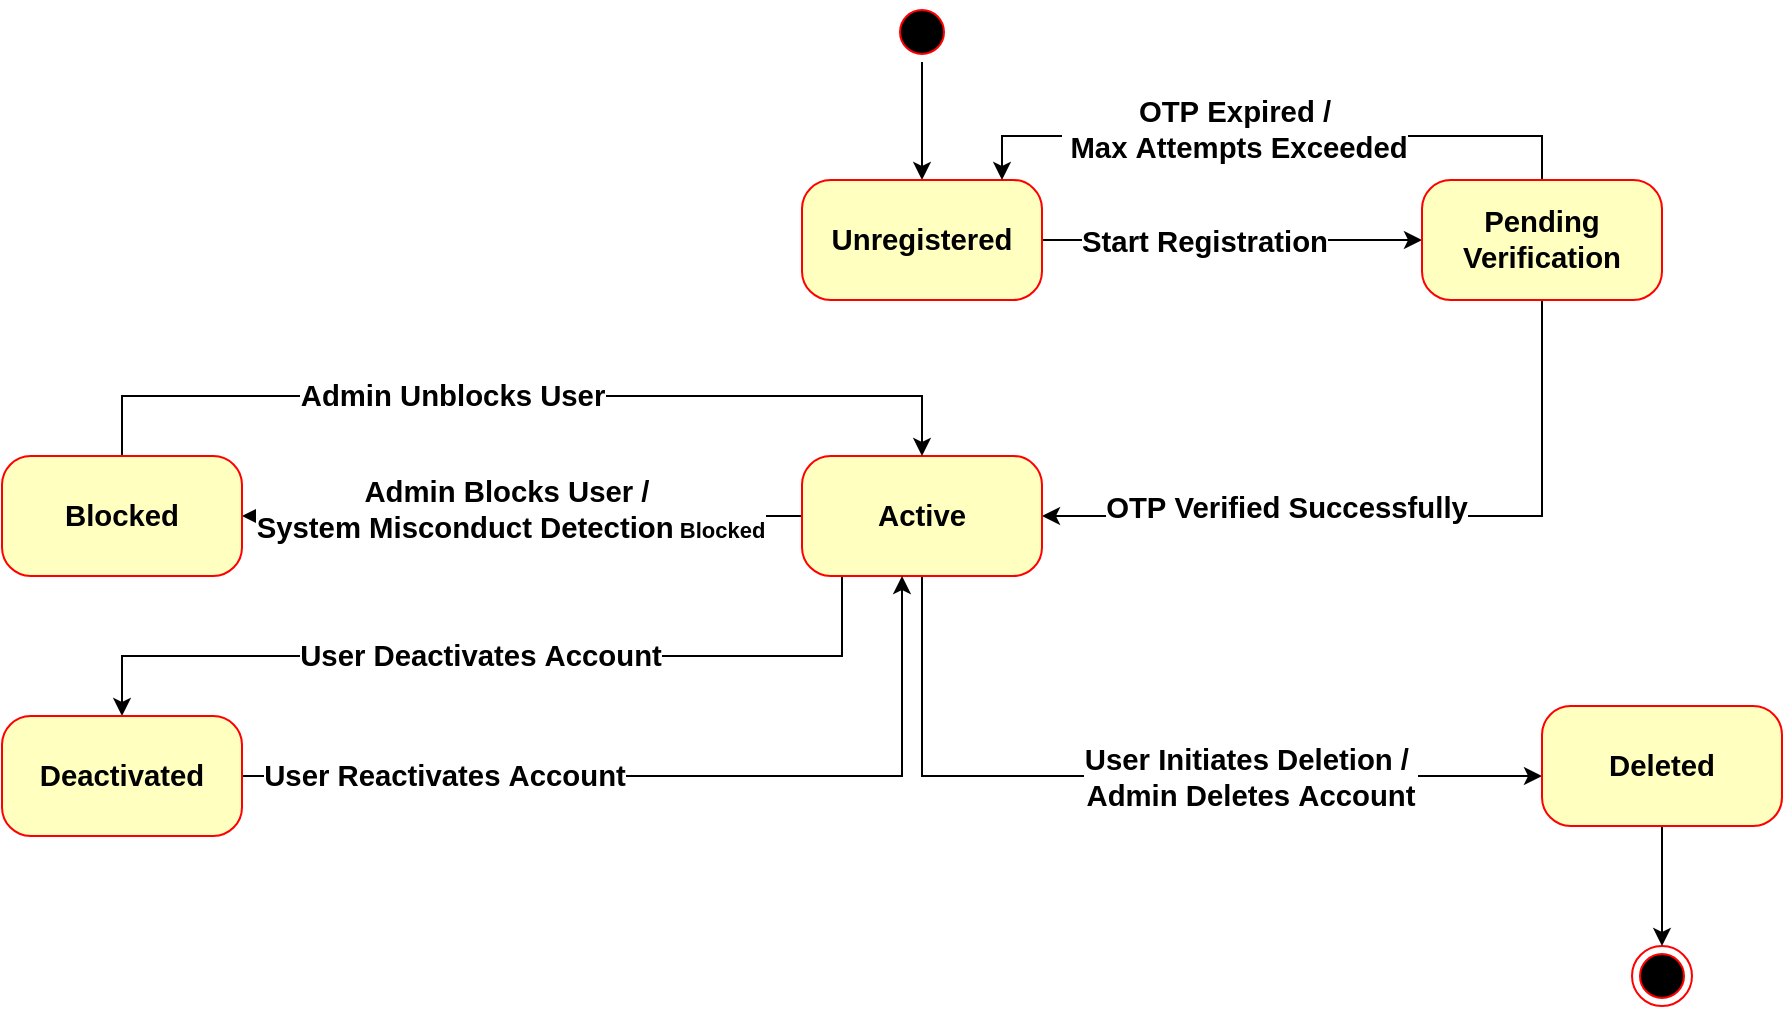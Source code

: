 <mxfile version="24.7.8">
  <diagram name="Page-1" id="58cdce13-f638-feb5-8d6f-7d28b1aa9fa0">
    <mxGraphModel dx="2395" dy="1518" grid="1" gridSize="10" guides="1" tooltips="1" connect="1" arrows="1" fold="1" page="1" pageScale="1" pageWidth="1100" pageHeight="850" background="none" math="0" shadow="0">
      <root>
        <mxCell id="0" />
        <mxCell id="1" parent="0" />
        <mxCell id="rnq6Tw5D8SAzEqQEOvFJ-12" style="edgeStyle=orthogonalEdgeStyle;rounded=0;orthogonalLoop=1;jettySize=auto;html=1;" edge="1" parent="1" source="rnq6Tw5D8SAzEqQEOvFJ-3" target="rnq6Tw5D8SAzEqQEOvFJ-6">
          <mxGeometry relative="1" as="geometry" />
        </mxCell>
        <mxCell id="rnq6Tw5D8SAzEqQEOvFJ-3" value="" style="ellipse;html=1;shape=startState;fillColor=#000000;strokeColor=#ff0000;rounded=1;shadow=0;comic=0;labelBackgroundColor=none;fontFamily=Verdana;fontSize=12;fontColor=#000000;align=center;direction=south;" vertex="1" parent="1">
          <mxGeometry x="-625" y="23" width="30" height="30" as="geometry" />
        </mxCell>
        <mxCell id="rnq6Tw5D8SAzEqQEOvFJ-5" value="" style="ellipse;html=1;shape=endState;fillColor=#000000;strokeColor=#ff0000;rounded=1;shadow=0;comic=0;labelBackgroundColor=none;fontFamily=Verdana;fontSize=12;fontColor=#000000;align=center;" vertex="1" parent="1">
          <mxGeometry x="-255" y="495" width="30" height="30" as="geometry" />
        </mxCell>
        <mxCell id="rnq6Tw5D8SAzEqQEOvFJ-19" style="edgeStyle=orthogonalEdgeStyle;rounded=0;orthogonalLoop=1;jettySize=auto;html=1;" edge="1" parent="1" source="rnq6Tw5D8SAzEqQEOvFJ-6" target="rnq6Tw5D8SAzEqQEOvFJ-7">
          <mxGeometry relative="1" as="geometry" />
        </mxCell>
        <mxCell id="rnq6Tw5D8SAzEqQEOvFJ-20" value="&lt;b&gt;&lt;span style=&quot;font-size: 11pt; font-family: Calibri, sans-serif;&quot;&gt;Start&amp;nbsp;Registration&lt;/span&gt;&lt;/b&gt;" style="edgeLabel;html=1;align=center;verticalAlign=middle;resizable=0;points=[];" vertex="1" connectable="0" parent="rnq6Tw5D8SAzEqQEOvFJ-19">
          <mxGeometry x="-0.145" y="-1" relative="1" as="geometry">
            <mxPoint as="offset" />
          </mxGeometry>
        </mxCell>
        <mxCell id="rnq6Tw5D8SAzEqQEOvFJ-6" value="&lt;strong&gt;&lt;span style=&quot;font-size:11.0pt;line-height:&lt;br/&gt;107%;font-family:&amp;quot;Calibri&amp;quot;,sans-serif;mso-ascii-theme-font:minor-latin;&lt;br/&gt;mso-fareast-font-family:Calibri;mso-fareast-theme-font:minor-latin;mso-hansi-theme-font:&lt;br/&gt;minor-latin;mso-bidi-font-family:Arial;mso-bidi-theme-font:minor-bidi;&lt;br/&gt;mso-ansi-language:EN-US;mso-fareast-language:EN-US;mso-bidi-language:AR-SA&quot;&gt;Unregistered&lt;/span&gt;&lt;/strong&gt;" style="rounded=1;whiteSpace=wrap;html=1;arcSize=24;fillColor=#ffffc0;strokeColor=#ff0000;shadow=0;comic=0;labelBackgroundColor=none;fontFamily=Verdana;fontSize=12;fontColor=#000000;align=center;" vertex="1" parent="1">
          <mxGeometry x="-670" y="112" width="120" height="60" as="geometry" />
        </mxCell>
        <mxCell id="rnq6Tw5D8SAzEqQEOvFJ-14" style="edgeStyle=orthogonalEdgeStyle;rounded=0;orthogonalLoop=1;jettySize=auto;html=1;" edge="1" parent="1" source="rnq6Tw5D8SAzEqQEOvFJ-7" target="rnq6Tw5D8SAzEqQEOvFJ-8">
          <mxGeometry relative="1" as="geometry">
            <Array as="points">
              <mxPoint x="-300" y="280" />
            </Array>
          </mxGeometry>
        </mxCell>
        <mxCell id="rnq6Tw5D8SAzEqQEOvFJ-15" value="&lt;span class=&quot;mord&quot;&gt;&lt;b&gt;&lt;span style=&quot;font-size:11.0pt;&lt;br/&gt;line-height:107%;font-family:&amp;quot;Calibri&amp;quot;,sans-serif;mso-ascii-theme-font:minor-latin;&lt;br/&gt;mso-fareast-font-family:Calibri;mso-fareast-theme-font:minor-latin;mso-hansi-theme-font:&lt;br/&gt;minor-latin;mso-bidi-font-family:Arial;mso-bidi-theme-font:minor-bidi;&lt;br/&gt;mso-ansi-language:EN-US;mso-fareast-language:EN-US;mso-bidi-language:AR-SA&quot;&gt;OTP&amp;nbsp;Verified&amp;nbsp;Successfully&lt;/span&gt;&lt;/b&gt;&lt;/span&gt;" style="edgeLabel;html=1;align=center;verticalAlign=middle;resizable=0;points=[];" vertex="1" connectable="0" parent="rnq6Tw5D8SAzEqQEOvFJ-14">
          <mxGeometry x="0.322" y="-4" relative="1" as="geometry">
            <mxPoint as="offset" />
          </mxGeometry>
        </mxCell>
        <mxCell id="rnq6Tw5D8SAzEqQEOvFJ-16" style="edgeStyle=orthogonalEdgeStyle;rounded=0;orthogonalLoop=1;jettySize=auto;html=1;" edge="1" parent="1" source="rnq6Tw5D8SAzEqQEOvFJ-7" target="rnq6Tw5D8SAzEqQEOvFJ-6">
          <mxGeometry relative="1" as="geometry">
            <Array as="points">
              <mxPoint x="-300" y="90" />
              <mxPoint x="-570" y="90" />
            </Array>
          </mxGeometry>
        </mxCell>
        <mxCell id="rnq6Tw5D8SAzEqQEOvFJ-17" value="&lt;span class=&quot;mord&quot;&gt;&lt;b&gt;&lt;span style=&quot;font-size:11.0pt;&lt;br/&gt;line-height:107%;font-family:&amp;quot;Calibri&amp;quot;,sans-serif;mso-ascii-theme-font:minor-latin;&lt;br/&gt;mso-fareast-font-family:Calibri;mso-fareast-theme-font:minor-latin;mso-hansi-theme-font:&lt;br/&gt;minor-latin;mso-bidi-font-family:Arial;mso-bidi-theme-font:minor-bidi;&lt;br/&gt;mso-ansi-language:EN-US;mso-fareast-language:EN-US;mso-bidi-language:AR-SA&quot;&gt;OTP&amp;nbsp;Expired&amp;nbsp;/&lt;/span&gt;&lt;/b&gt;&lt;/span&gt;&lt;div&gt;&lt;span class=&quot;mord&quot;&gt;&lt;b&gt;&lt;span style=&quot;font-size:11.0pt;&lt;br/&gt;line-height:107%;font-family:&amp;quot;Calibri&amp;quot;,sans-serif;mso-ascii-theme-font:minor-latin;&lt;br/&gt;mso-fareast-font-family:Calibri;mso-fareast-theme-font:minor-latin;mso-hansi-theme-font:&lt;br/&gt;minor-latin;mso-bidi-font-family:Arial;mso-bidi-theme-font:minor-bidi;&lt;br/&gt;mso-ansi-language:EN-US;mso-fareast-language:EN-US;mso-bidi-language:AR-SA&quot;&gt;&amp;nbsp;Max&amp;nbsp;Attempts&amp;nbsp;Exceeded&lt;/span&gt;&lt;/b&gt;&lt;/span&gt;&lt;/div&gt;" style="edgeLabel;html=1;align=center;verticalAlign=middle;resizable=0;points=[];" vertex="1" connectable="0" parent="rnq6Tw5D8SAzEqQEOvFJ-16">
          <mxGeometry x="0.127" y="-3" relative="1" as="geometry">
            <mxPoint x="1" as="offset" />
          </mxGeometry>
        </mxCell>
        <mxCell id="rnq6Tw5D8SAzEqQEOvFJ-7" value="&lt;strong&gt;&lt;span style=&quot;font-size:11.0pt;line-height:&lt;br/&gt;107%;font-family:&amp;quot;Calibri&amp;quot;,sans-serif;mso-ascii-theme-font:minor-latin;&lt;br/&gt;mso-fareast-font-family:Calibri;mso-fareast-theme-font:minor-latin;mso-hansi-theme-font:&lt;br/&gt;minor-latin;mso-bidi-font-family:Arial;mso-bidi-theme-font:minor-bidi;&lt;br/&gt;mso-ansi-language:EN-US;mso-fareast-language:EN-US;mso-bidi-language:AR-SA&quot;&gt;Pending&lt;br/&gt;Verification&lt;/span&gt;&lt;/strong&gt;" style="rounded=1;whiteSpace=wrap;html=1;arcSize=24;fillColor=#ffffc0;strokeColor=#ff0000;shadow=0;comic=0;labelBackgroundColor=none;fontFamily=Verdana;fontSize=12;fontColor=#000000;align=center;" vertex="1" parent="1">
          <mxGeometry x="-360" y="112" width="120" height="60" as="geometry" />
        </mxCell>
        <mxCell id="rnq6Tw5D8SAzEqQEOvFJ-21" style="edgeStyle=orthogonalEdgeStyle;rounded=0;orthogonalLoop=1;jettySize=auto;html=1;" edge="1" parent="1" source="rnq6Tw5D8SAzEqQEOvFJ-8" target="rnq6Tw5D8SAzEqQEOvFJ-9">
          <mxGeometry relative="1" as="geometry" />
        </mxCell>
        <mxCell id="rnq6Tw5D8SAzEqQEOvFJ-22" value="&lt;span class=&quot;mord&quot;&gt;&lt;b&gt;&lt;span style=&quot;font-size:11.0pt;&lt;br/&gt;line-height:107%;font-family:&amp;quot;Calibri&amp;quot;,sans-serif;mso-ascii-theme-font:minor-latin;&lt;br/&gt;mso-fareast-font-family:Calibri;mso-fareast-theme-font:minor-latin;mso-hansi-theme-font:&lt;br/&gt;minor-latin;mso-bidi-font-family:Arial;mso-bidi-theme-font:minor-bidi;&lt;br/&gt;mso-ansi-language:EN-US;mso-fareast-language:EN-US;mso-bidi-language:AR-SA&quot;&gt;Admin&amp;nbsp;Blocks&amp;nbsp;User&amp;nbsp;/&amp;nbsp;&lt;/span&gt;&lt;/b&gt;&lt;/span&gt;&lt;div&gt;&lt;span class=&quot;mord&quot;&gt;&lt;b&gt;&lt;span style=&quot;font-size:11.0pt;&lt;br/&gt;line-height:107%;font-family:&amp;quot;Calibri&amp;quot;,sans-serif;mso-ascii-theme-font:minor-latin;&lt;br/&gt;mso-fareast-font-family:Calibri;mso-fareast-theme-font:minor-latin;mso-hansi-theme-font:&lt;br/&gt;minor-latin;mso-bidi-font-family:Arial;mso-bidi-theme-font:minor-bidi;&lt;br/&gt;mso-ansi-language:EN-US;mso-fareast-language:EN-US;mso-bidi-language:AR-SA&quot;&gt;System&amp;nbsp;Misconduct&amp;nbsp;Detection&lt;/span&gt;&lt;/b&gt;&lt;/span&gt;&lt;span class=&quot;vlist-s&quot;&gt;&lt;span style=&quot;min-width: 1.469em&quot;&gt;&lt;b&gt;&lt;span style=&quot;font-size:11.0pt;&lt;br/&gt;line-height:107%;font-family:&amp;quot;Calibri&amp;quot;,sans-serif;mso-ascii-theme-font:minor-latin;&lt;br/&gt;mso-fareast-font-family:Calibri;mso-fareast-theme-font:minor-latin;mso-hansi-theme-font:&lt;br/&gt;minor-latin;mso-bidi-font-family:Arial;mso-bidi-theme-font:minor-bidi;&lt;br/&gt;mso-ansi-language:EN-US;mso-fareast-language:EN-US;mso-bidi-language:AR-SA&quot;&gt;&lt;/span&gt;​&lt;/b&gt;&lt;/span&gt;&lt;/span&gt;&lt;strong&gt;&lt;span style=&quot;font-size:11.0pt;line-height:107%;font-family:&amp;quot;Calibri&amp;quot;,sans-serif;&lt;br/&gt;mso-ascii-theme-font:minor-latin;mso-fareast-font-family:Calibri;mso-fareast-theme-font:&lt;br/&gt;minor-latin;mso-hansi-theme-font:minor-latin;mso-bidi-font-family:Arial;&lt;br/&gt;mso-bidi-theme-font:minor-bidi;mso-ansi-language:EN-US;mso-fareast-language:&lt;br/&gt;EN-US;mso-bidi-language:AR-SA&quot;&gt;&lt;/span&gt; Blocked&lt;/strong&gt;&lt;/div&gt;" style="edgeLabel;html=1;align=center;verticalAlign=middle;resizable=0;points=[];" vertex="1" connectable="0" parent="rnq6Tw5D8SAzEqQEOvFJ-21">
          <mxGeometry x="0.042" y="-3" relative="1" as="geometry">
            <mxPoint as="offset" />
          </mxGeometry>
        </mxCell>
        <mxCell id="rnq6Tw5D8SAzEqQEOvFJ-25" style="edgeStyle=orthogonalEdgeStyle;rounded=0;orthogonalLoop=1;jettySize=auto;html=1;" edge="1" parent="1" source="rnq6Tw5D8SAzEqQEOvFJ-8" target="rnq6Tw5D8SAzEqQEOvFJ-10">
          <mxGeometry relative="1" as="geometry">
            <Array as="points">
              <mxPoint x="-650" y="350" />
              <mxPoint x="-1010" y="350" />
            </Array>
          </mxGeometry>
        </mxCell>
        <mxCell id="rnq6Tw5D8SAzEqQEOvFJ-26" value="&lt;span class=&quot;mord&quot;&gt;&lt;b&gt;&lt;span style=&quot;font-size:11.0pt;&lt;br/&gt;line-height:107%;font-family:&amp;quot;Calibri&amp;quot;,sans-serif;mso-ascii-theme-font:minor-latin;&lt;br/&gt;mso-fareast-font-family:Calibri;mso-fareast-theme-font:minor-latin;mso-hansi-theme-font:&lt;br/&gt;minor-latin;mso-bidi-font-family:Arial;mso-bidi-theme-font:minor-bidi;&lt;br/&gt;mso-ansi-language:EN-US;mso-fareast-language:EN-US;mso-bidi-language:AR-SA&quot;&gt;User&amp;nbsp;Deactivates&amp;nbsp;Account&lt;/span&gt;&lt;/b&gt;&lt;/span&gt;" style="edgeLabel;html=1;align=center;verticalAlign=middle;resizable=0;points=[];" vertex="1" connectable="0" parent="rnq6Tw5D8SAzEqQEOvFJ-25">
          <mxGeometry x="0.415" y="2" relative="1" as="geometry">
            <mxPoint x="83" y="-2" as="offset" />
          </mxGeometry>
        </mxCell>
        <mxCell id="rnq6Tw5D8SAzEqQEOvFJ-29" style="edgeStyle=orthogonalEdgeStyle;rounded=0;orthogonalLoop=1;jettySize=auto;html=1;" edge="1" parent="1" source="rnq6Tw5D8SAzEqQEOvFJ-8" target="rnq6Tw5D8SAzEqQEOvFJ-11">
          <mxGeometry relative="1" as="geometry">
            <Array as="points">
              <mxPoint x="-610" y="410" />
            </Array>
          </mxGeometry>
        </mxCell>
        <mxCell id="rnq6Tw5D8SAzEqQEOvFJ-30" value="&lt;span class=&quot;mord&quot;&gt;&lt;b&gt;&lt;span style=&quot;font-size:11.0pt;&lt;br/&gt;line-height:107%;font-family:&amp;quot;Calibri&amp;quot;,sans-serif;mso-ascii-theme-font:minor-latin;&lt;br/&gt;mso-fareast-font-family:Calibri;mso-fareast-theme-font:minor-latin;mso-hansi-theme-font:&lt;br/&gt;minor-latin;mso-bidi-font-family:Arial;mso-bidi-theme-font:minor-bidi;&lt;br/&gt;mso-ansi-language:EN-US;mso-fareast-language:EN-US;mso-bidi-language:AR-SA&quot;&gt;User&amp;nbsp;Initiates&amp;nbsp;Deletion&amp;nbsp;/&amp;nbsp;&lt;/span&gt;&lt;/b&gt;&lt;/span&gt;&lt;div&gt;&lt;span class=&quot;mord&quot;&gt;&lt;b&gt;&lt;span style=&quot;font-size:11.0pt;&lt;br/&gt;line-height:107%;font-family:&amp;quot;Calibri&amp;quot;,sans-serif;mso-ascii-theme-font:minor-latin;&lt;br/&gt;mso-fareast-font-family:Calibri;mso-fareast-theme-font:minor-latin;mso-hansi-theme-font:&lt;br/&gt;minor-latin;mso-bidi-font-family:Arial;mso-bidi-theme-font:minor-bidi;&lt;br/&gt;mso-ansi-language:EN-US;mso-fareast-language:EN-US;mso-bidi-language:AR-SA&quot;&gt;Admin&amp;nbsp;Deletes&amp;nbsp;Account&lt;/span&gt;&lt;/b&gt;&lt;/span&gt;&lt;span class=&quot;vlist-s&quot;&gt;&lt;span style=&quot;min-width: 1.469em&quot;&gt;&lt;b&gt;&lt;span style=&quot;font-size:11.0pt;&lt;br/&gt;line-height:107%;font-family:&amp;quot;Calibri&amp;quot;,sans-serif;mso-ascii-theme-font:minor-latin;&lt;br/&gt;mso-fareast-font-family:Calibri;mso-fareast-theme-font:minor-latin;mso-hansi-theme-font:&lt;br/&gt;minor-latin;mso-bidi-font-family:Arial;mso-bidi-theme-font:minor-bidi;&lt;br/&gt;mso-ansi-language:EN-US;mso-fareast-language:EN-US;mso-bidi-language:AR-SA&quot;&gt;&lt;/span&gt;​&lt;/b&gt;&lt;/span&gt;&lt;/span&gt;&lt;/div&gt;" style="edgeLabel;html=1;align=center;verticalAlign=middle;resizable=0;points=[];" vertex="1" connectable="0" parent="rnq6Tw5D8SAzEqQEOvFJ-29">
          <mxGeometry x="0.287" y="-1" relative="1" as="geometry">
            <mxPoint as="offset" />
          </mxGeometry>
        </mxCell>
        <mxCell id="rnq6Tw5D8SAzEqQEOvFJ-8" value="&lt;strong&gt;&lt;span style=&quot;font-size:11.0pt;line-height:&lt;br/&gt;107%;font-family:&amp;quot;Calibri&amp;quot;,sans-serif;mso-ascii-theme-font:minor-latin;&lt;br/&gt;mso-fareast-font-family:Calibri;mso-fareast-theme-font:minor-latin;mso-hansi-theme-font:&lt;br/&gt;minor-latin;mso-bidi-font-family:Arial;mso-bidi-theme-font:minor-bidi;&lt;br/&gt;mso-ansi-language:EN-US;mso-fareast-language:EN-US;mso-bidi-language:AR-SA&quot;&gt;Active&lt;/span&gt;&lt;/strong&gt;" style="rounded=1;whiteSpace=wrap;html=1;arcSize=24;fillColor=#ffffc0;strokeColor=#ff0000;shadow=0;comic=0;labelBackgroundColor=none;fontFamily=Verdana;fontSize=12;fontColor=#000000;align=center;" vertex="1" parent="1">
          <mxGeometry x="-670" y="250" width="120" height="60" as="geometry" />
        </mxCell>
        <mxCell id="rnq6Tw5D8SAzEqQEOvFJ-23" style="edgeStyle=orthogonalEdgeStyle;rounded=0;orthogonalLoop=1;jettySize=auto;html=1;" edge="1" parent="1" source="rnq6Tw5D8SAzEqQEOvFJ-9" target="rnq6Tw5D8SAzEqQEOvFJ-8">
          <mxGeometry relative="1" as="geometry">
            <Array as="points">
              <mxPoint x="-1010" y="220" />
              <mxPoint x="-610" y="220" />
            </Array>
          </mxGeometry>
        </mxCell>
        <mxCell id="rnq6Tw5D8SAzEqQEOvFJ-24" value="&lt;span class=&quot;mord&quot;&gt;&lt;b&gt;&lt;span style=&quot;font-size:11.0pt;&lt;br/&gt;line-height:107%;font-family:&amp;quot;Calibri&amp;quot;,sans-serif;mso-ascii-theme-font:minor-latin;&lt;br/&gt;mso-fareast-font-family:Calibri;mso-fareast-theme-font:minor-latin;mso-hansi-theme-font:&lt;br/&gt;minor-latin;mso-bidi-font-family:Arial;mso-bidi-theme-font:minor-bidi;&lt;br/&gt;mso-ansi-language:EN-US;mso-fareast-language:EN-US;mso-bidi-language:AR-SA&quot;&gt;Admin&amp;nbsp;Unblocks&amp;nbsp;User&lt;/span&gt;&lt;/b&gt;&lt;/span&gt;&lt;span class=&quot;vlist-s&quot;&gt;&lt;span style=&quot;min-width: 1.469em&quot;&gt;&lt;b&gt;&lt;span style=&quot;font-size:11.0pt;&lt;br/&gt;line-height:107%;font-family:&amp;quot;Calibri&amp;quot;,sans-serif;mso-ascii-theme-font:minor-latin;&lt;br/&gt;mso-fareast-font-family:Calibri;mso-fareast-theme-font:minor-latin;mso-hansi-theme-font:&lt;br/&gt;minor-latin;mso-bidi-font-family:Arial;mso-bidi-theme-font:minor-bidi;&lt;br/&gt;mso-ansi-language:EN-US;mso-fareast-language:EN-US;mso-bidi-language:AR-SA&quot;&gt;&lt;/span&gt;​&lt;/b&gt;&lt;/span&gt;&lt;/span&gt;&lt;strong&gt;&lt;span style=&quot;font-size:11.0pt;line-height:107%;font-family:&amp;quot;Calibri&amp;quot;,sans-serif;&lt;br/&gt;mso-ascii-theme-font:minor-latin;mso-fareast-font-family:Calibri;mso-fareast-theme-font:&lt;br/&gt;minor-latin;mso-hansi-theme-font:minor-latin;mso-bidi-font-family:Arial;&lt;br/&gt;mso-bidi-theme-font:minor-bidi;mso-ansi-language:EN-US;mso-fareast-language:&lt;br/&gt;EN-US;mso-bidi-language:AR-SA&quot;&gt;&lt;/span&gt;&lt;/strong&gt;" style="edgeLabel;html=1;align=center;verticalAlign=middle;resizable=0;points=[];" vertex="1" connectable="0" parent="rnq6Tw5D8SAzEqQEOvFJ-23">
          <mxGeometry x="-0.152" relative="1" as="geometry">
            <mxPoint as="offset" />
          </mxGeometry>
        </mxCell>
        <mxCell id="rnq6Tw5D8SAzEqQEOvFJ-9" value="&lt;strong&gt;&lt;span style=&quot;font-size:11.0pt;line-height:&lt;br/&gt;107%;font-family:&amp;quot;Calibri&amp;quot;,sans-serif;mso-ascii-theme-font:minor-latin;&lt;br/&gt;mso-fareast-font-family:Calibri;mso-fareast-theme-font:minor-latin;mso-hansi-theme-font:&lt;br/&gt;minor-latin;mso-bidi-font-family:Arial;mso-bidi-theme-font:minor-bidi;&lt;br/&gt;mso-ansi-language:EN-US;mso-fareast-language:EN-US;mso-bidi-language:AR-SA&quot;&gt;Blocked&lt;/span&gt;&lt;/strong&gt;" style="rounded=1;whiteSpace=wrap;html=1;arcSize=24;fillColor=#ffffc0;strokeColor=#ff0000;shadow=0;comic=0;labelBackgroundColor=none;fontFamily=Verdana;fontSize=12;fontColor=#000000;align=center;" vertex="1" parent="1">
          <mxGeometry x="-1070" y="250" width="120" height="60" as="geometry" />
        </mxCell>
        <mxCell id="rnq6Tw5D8SAzEqQEOvFJ-27" style="edgeStyle=orthogonalEdgeStyle;rounded=0;orthogonalLoop=1;jettySize=auto;html=1;" edge="1" parent="1" source="rnq6Tw5D8SAzEqQEOvFJ-10" target="rnq6Tw5D8SAzEqQEOvFJ-8">
          <mxGeometry relative="1" as="geometry">
            <Array as="points">
              <mxPoint x="-620" y="410" />
            </Array>
          </mxGeometry>
        </mxCell>
        <mxCell id="rnq6Tw5D8SAzEqQEOvFJ-28" value="&lt;span class=&quot;mord&quot;&gt;&lt;b&gt;&lt;span style=&quot;font-size:11.0pt;&lt;br/&gt;line-height:107%;font-family:&amp;quot;Calibri&amp;quot;,sans-serif;mso-ascii-theme-font:minor-latin;&lt;br/&gt;mso-fareast-font-family:Calibri;mso-fareast-theme-font:minor-latin;mso-hansi-theme-font:&lt;br/&gt;minor-latin;mso-bidi-font-family:Arial;mso-bidi-theme-font:minor-bidi;&lt;br/&gt;mso-ansi-language:EN-US;mso-fareast-language:EN-US;mso-bidi-language:AR-SA&quot;&gt;User&amp;nbsp;Reactivates&amp;nbsp;Account&lt;/span&gt;&lt;/b&gt;&lt;/span&gt;" style="edgeLabel;html=1;align=center;verticalAlign=middle;resizable=0;points=[];" vertex="1" connectable="0" parent="rnq6Tw5D8SAzEqQEOvFJ-27">
          <mxGeometry x="-0.032" y="-4" relative="1" as="geometry">
            <mxPoint x="-107" y="-4" as="offset" />
          </mxGeometry>
        </mxCell>
        <mxCell id="rnq6Tw5D8SAzEqQEOvFJ-10" value="&lt;strong&gt;&lt;span style=&quot;font-size:11.0pt;line-height:&lt;br/&gt;107%;font-family:&amp;quot;Calibri&amp;quot;,sans-serif;mso-ascii-theme-font:minor-latin;&lt;br/&gt;mso-fareast-font-family:Calibri;mso-fareast-theme-font:minor-latin;mso-hansi-theme-font:&lt;br/&gt;minor-latin;mso-bidi-font-family:Arial;mso-bidi-theme-font:minor-bidi;&lt;br/&gt;mso-ansi-language:EN-US;mso-fareast-language:EN-US;mso-bidi-language:AR-SA&quot;&gt;Deactivated&lt;/span&gt;&lt;/strong&gt;" style="rounded=1;whiteSpace=wrap;html=1;arcSize=24;fillColor=#ffffc0;strokeColor=#ff0000;shadow=0;comic=0;labelBackgroundColor=none;fontFamily=Verdana;fontSize=12;fontColor=#000000;align=center;" vertex="1" parent="1">
          <mxGeometry x="-1070" y="380" width="120" height="60" as="geometry" />
        </mxCell>
        <mxCell id="rnq6Tw5D8SAzEqQEOvFJ-31" style="edgeStyle=orthogonalEdgeStyle;rounded=0;orthogonalLoop=1;jettySize=auto;html=1;" edge="1" parent="1" source="rnq6Tw5D8SAzEqQEOvFJ-11" target="rnq6Tw5D8SAzEqQEOvFJ-5">
          <mxGeometry relative="1" as="geometry" />
        </mxCell>
        <mxCell id="rnq6Tw5D8SAzEqQEOvFJ-11" value="&lt;strong&gt;&lt;span style=&quot;font-size:11.0pt;line-height:&lt;br/&gt;107%;font-family:&amp;quot;Calibri&amp;quot;,sans-serif;mso-ascii-theme-font:minor-latin;&lt;br/&gt;mso-fareast-font-family:Calibri;mso-fareast-theme-font:minor-latin;mso-hansi-theme-font:&lt;br/&gt;minor-latin;mso-bidi-font-family:Arial;mso-bidi-theme-font:minor-bidi;&lt;br/&gt;mso-ansi-language:EN-US;mso-fareast-language:EN-US;mso-bidi-language:AR-SA&quot;&gt;Deleted&lt;/span&gt;&lt;/strong&gt;" style="rounded=1;whiteSpace=wrap;html=1;arcSize=24;fillColor=#ffffc0;strokeColor=#ff0000;shadow=0;comic=0;labelBackgroundColor=none;fontFamily=Verdana;fontSize=12;fontColor=#000000;align=center;" vertex="1" parent="1">
          <mxGeometry x="-300" y="375" width="120" height="60" as="geometry" />
        </mxCell>
      </root>
    </mxGraphModel>
  </diagram>
</mxfile>

